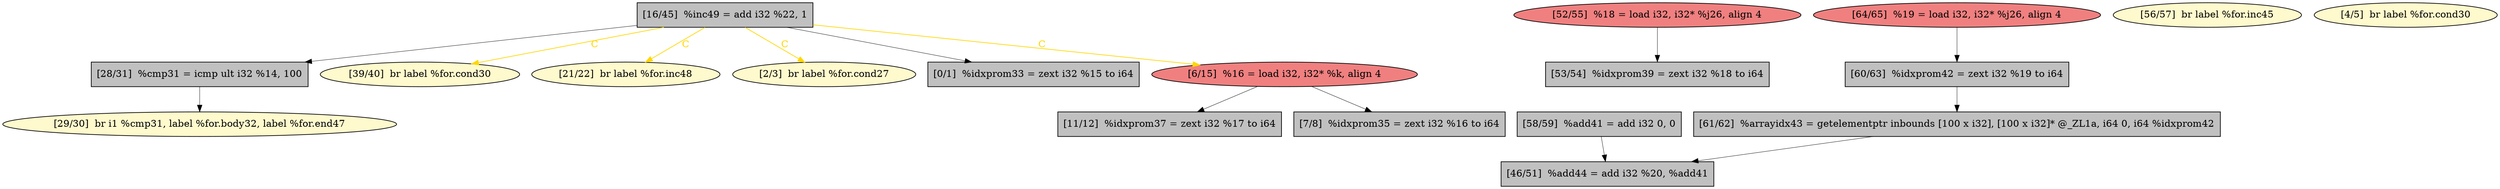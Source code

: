 
digraph G {


node682 [fillcolor=grey,label="[28/31]  %cmp31 = icmp ult i32 %14, 100",shape=rectangle,style=filled ]
node681 [fillcolor=lemonchiffon,label="[39/40]  br label %for.cond30",shape=ellipse,style=filled ]
node680 [fillcolor=grey,label="[53/54]  %idxprom39 = zext i32 %18 to i64",shape=rectangle,style=filled ]
node667 [fillcolor=lightcoral,label="[52/55]  %18 = load i32, i32* %j26, align 4",shape=ellipse,style=filled ]
node668 [fillcolor=grey,label="[11/12]  %idxprom37 = zext i32 %17 to i64",shape=rectangle,style=filled ]
node677 [fillcolor=grey,label="[46/51]  %add44 = add i32 %20, %add41",shape=rectangle,style=filled ]
node674 [fillcolor=grey,label="[7/8]  %idxprom35 = zext i32 %16 to i64",shape=rectangle,style=filled ]
node664 [fillcolor=lemonchiffon,label="[21/22]  br label %for.inc48",shape=ellipse,style=filled ]
node666 [fillcolor=lemonchiffon,label="[29/30]  br i1 %cmp31, label %for.body32, label %for.end47",shape=ellipse,style=filled ]
node665 [fillcolor=lemonchiffon,label="[56/57]  br label %for.inc45",shape=ellipse,style=filled ]
node670 [fillcolor=lemonchiffon,label="[2/3]  br label %for.cond27",shape=ellipse,style=filled ]
node671 [fillcolor=lemonchiffon,label="[4/5]  br label %for.cond30",shape=ellipse,style=filled ]
node676 [fillcolor=grey,label="[60/63]  %idxprom42 = zext i32 %19 to i64",shape=rectangle,style=filled ]
node669 [fillcolor=grey,label="[58/59]  %add41 = add i32 0, 0",shape=rectangle,style=filled ]
node672 [fillcolor=grey,label="[0/1]  %idxprom33 = zext i32 %15 to i64",shape=rectangle,style=filled ]
node675 [fillcolor=lightcoral,label="[64/65]  %19 = load i32, i32* %j26, align 4",shape=ellipse,style=filled ]
node673 [fillcolor=grey,label="[61/62]  %arrayidx43 = getelementptr inbounds [100 x i32], [100 x i32]* @_ZL1a, i64 0, i64 %idxprom42",shape=rectangle,style=filled ]
node678 [fillcolor=grey,label="[16/45]  %inc49 = add i32 %22, 1",shape=rectangle,style=filled ]
node679 [fillcolor=lightcoral,label="[6/15]  %16 = load i32, i32* %k, align 4",shape=ellipse,style=filled ]

node678->node681 [style=solid,color=gold,label="C",penwidth=1.0,fontcolor=gold ]
node678->node682 [style=solid,color=black,label="",penwidth=0.5,fontcolor=black ]
node676->node673 [style=solid,color=black,label="",penwidth=0.5,fontcolor=black ]
node678->node670 [style=solid,color=gold,label="C",penwidth=1.0,fontcolor=gold ]
node679->node668 [style=solid,color=black,label="",penwidth=0.5,fontcolor=black ]
node682->node666 [style=solid,color=black,label="",penwidth=0.5,fontcolor=black ]
node673->node677 [style=solid,color=black,label="",penwidth=0.5,fontcolor=black ]
node679->node674 [style=solid,color=black,label="",penwidth=0.5,fontcolor=black ]
node678->node672 [style=solid,color=black,label="",penwidth=0.5,fontcolor=black ]
node675->node676 [style=solid,color=black,label="",penwidth=0.5,fontcolor=black ]
node678->node664 [style=solid,color=gold,label="C",penwidth=1.0,fontcolor=gold ]
node678->node679 [style=solid,color=gold,label="C",penwidth=1.0,fontcolor=gold ]
node669->node677 [style=solid,color=black,label="",penwidth=0.5,fontcolor=black ]
node667->node680 [style=solid,color=black,label="",penwidth=0.5,fontcolor=black ]


}
